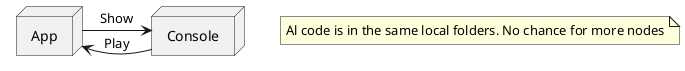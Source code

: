 @startuml "Deployment Diagram"

node Console
node App

App -> Console : "Show"
Console -> App : "Play"

note "Al code is in the same local folders. No chance for more nodes" as N1

@enduml